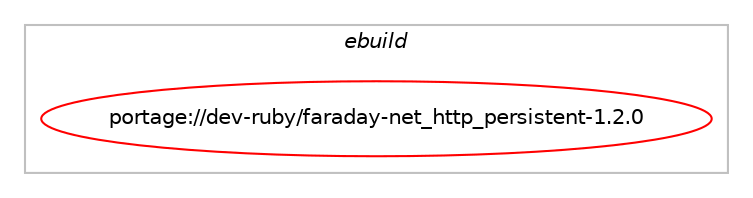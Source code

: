 digraph prolog {

# *************
# Graph options
# *************

newrank=true;
concentrate=true;
compound=true;
graph [rankdir=LR,fontname=Helvetica,fontsize=10,ranksep=1.5];#, ranksep=2.5, nodesep=0.2];
edge  [arrowhead=vee];
node  [fontname=Helvetica,fontsize=10];

# **********
# The ebuild
# **********

subgraph cluster_leftcol {
color=gray;
label=<<i>ebuild</i>>;
id [label="portage://dev-ruby/faraday-net_http_persistent-1.2.0", color=red, width=4, href="../dev-ruby/faraday-net_http_persistent-1.2.0.svg"];
}

# ****************
# The dependencies
# ****************

subgraph cluster_midcol {
color=gray;
label=<<i>dependencies</i>>;
subgraph cluster_compile {
fillcolor="#eeeeee";
style=filled;
label=<<i>compile</i>>;
# *** BEGIN UNKNOWN DEPENDENCY TYPE (TODO) ***
# id -> equal(use_conditional_group(positive,ruby_targets_ruby31,portage://dev-ruby/faraday-net_http_persistent-1.2.0,[use_conditional_group(positive,test,portage://dev-ruby/faraday-net_http_persistent-1.2.0,[package_dependency(portage://dev-ruby/faraday-net_http_persistent-1.2.0,install,no,dev-ruby,faraday,none,[,,],[slot(1)],[use(enable(ruby_targets_ruby31),negative)]),package_dependency(portage://dev-ruby/faraday-net_http_persistent-1.2.0,install,no,dev-ruby,net-http-persistent,greaterequal,[3.1,,,3.1],[],[use(enable(ruby_targets_ruby31),negative)]),package_dependency(portage://dev-ruby/faraday-net_http_persistent-1.2.0,install,no,dev-ruby,webmock,greaterequal,[3.4,,,3.4],[],[use(enable(ruby_targets_ruby31),negative)])])]))
# *** END UNKNOWN DEPENDENCY TYPE (TODO) ***

# *** BEGIN UNKNOWN DEPENDENCY TYPE (TODO) ***
# id -> equal(use_conditional_group(positive,ruby_targets_ruby31,portage://dev-ruby/faraday-net_http_persistent-1.2.0,[package_dependency(portage://dev-ruby/faraday-net_http_persistent-1.2.0,install,no,dev-lang,ruby,none,[,,],[slot(3.1)],[])]))
# *** END UNKNOWN DEPENDENCY TYPE (TODO) ***

# *** BEGIN UNKNOWN DEPENDENCY TYPE (TODO) ***
# id -> equal(use_conditional_group(positive,ruby_targets_ruby31,portage://dev-ruby/faraday-net_http_persistent-1.2.0,[package_dependency(portage://dev-ruby/faraday-net_http_persistent-1.2.0,install,no,virtual,rubygems,none,[,,],[],[use(enable(ruby_targets_ruby31),negative)])]))
# *** END UNKNOWN DEPENDENCY TYPE (TODO) ***

# *** BEGIN UNKNOWN DEPENDENCY TYPE (TODO) ***
# id -> equal(use_conditional_group(positive,ruby_targets_ruby32,portage://dev-ruby/faraday-net_http_persistent-1.2.0,[use_conditional_group(positive,test,portage://dev-ruby/faraday-net_http_persistent-1.2.0,[package_dependency(portage://dev-ruby/faraday-net_http_persistent-1.2.0,install,no,dev-ruby,faraday,none,[,,],[slot(1)],[use(enable(ruby_targets_ruby32),negative)]),package_dependency(portage://dev-ruby/faraday-net_http_persistent-1.2.0,install,no,dev-ruby,net-http-persistent,greaterequal,[3.1,,,3.1],[],[use(enable(ruby_targets_ruby32),negative)]),package_dependency(portage://dev-ruby/faraday-net_http_persistent-1.2.0,install,no,dev-ruby,webmock,greaterequal,[3.4,,,3.4],[],[use(enable(ruby_targets_ruby32),negative)])])]))
# *** END UNKNOWN DEPENDENCY TYPE (TODO) ***

# *** BEGIN UNKNOWN DEPENDENCY TYPE (TODO) ***
# id -> equal(use_conditional_group(positive,ruby_targets_ruby32,portage://dev-ruby/faraday-net_http_persistent-1.2.0,[package_dependency(portage://dev-ruby/faraday-net_http_persistent-1.2.0,install,no,dev-lang,ruby,none,[,,],[slot(3.2)],[])]))
# *** END UNKNOWN DEPENDENCY TYPE (TODO) ***

# *** BEGIN UNKNOWN DEPENDENCY TYPE (TODO) ***
# id -> equal(use_conditional_group(positive,ruby_targets_ruby32,portage://dev-ruby/faraday-net_http_persistent-1.2.0,[package_dependency(portage://dev-ruby/faraday-net_http_persistent-1.2.0,install,no,virtual,rubygems,none,[,,],[],[use(enable(ruby_targets_ruby32),negative)])]))
# *** END UNKNOWN DEPENDENCY TYPE (TODO) ***

}
subgraph cluster_compileandrun {
fillcolor="#eeeeee";
style=filled;
label=<<i>compile and run</i>>;
}
subgraph cluster_run {
fillcolor="#eeeeee";
style=filled;
label=<<i>run</i>>;
# *** BEGIN UNKNOWN DEPENDENCY TYPE (TODO) ***
# id -> equal(use_conditional_group(positive,ruby_targets_ruby31,portage://dev-ruby/faraday-net_http_persistent-1.2.0,[package_dependency(portage://dev-ruby/faraday-net_http_persistent-1.2.0,run,no,dev-lang,ruby,none,[,,],[slot(3.1)],[])]))
# *** END UNKNOWN DEPENDENCY TYPE (TODO) ***

# *** BEGIN UNKNOWN DEPENDENCY TYPE (TODO) ***
# id -> equal(use_conditional_group(positive,ruby_targets_ruby31,portage://dev-ruby/faraday-net_http_persistent-1.2.0,[package_dependency(portage://dev-ruby/faraday-net_http_persistent-1.2.0,run,no,virtual,rubygems,none,[,,],[],[use(enable(ruby_targets_ruby31),negative)])]))
# *** END UNKNOWN DEPENDENCY TYPE (TODO) ***

# *** BEGIN UNKNOWN DEPENDENCY TYPE (TODO) ***
# id -> equal(use_conditional_group(positive,ruby_targets_ruby32,portage://dev-ruby/faraday-net_http_persistent-1.2.0,[package_dependency(portage://dev-ruby/faraday-net_http_persistent-1.2.0,run,no,dev-lang,ruby,none,[,,],[slot(3.2)],[])]))
# *** END UNKNOWN DEPENDENCY TYPE (TODO) ***

# *** BEGIN UNKNOWN DEPENDENCY TYPE (TODO) ***
# id -> equal(use_conditional_group(positive,ruby_targets_ruby32,portage://dev-ruby/faraday-net_http_persistent-1.2.0,[package_dependency(portage://dev-ruby/faraday-net_http_persistent-1.2.0,run,no,virtual,rubygems,none,[,,],[],[use(enable(ruby_targets_ruby32),negative)])]))
# *** END UNKNOWN DEPENDENCY TYPE (TODO) ***

}
}

# **************
# The candidates
# **************

subgraph cluster_choices {
rank=same;
color=gray;
label=<<i>candidates</i>>;

}

}
